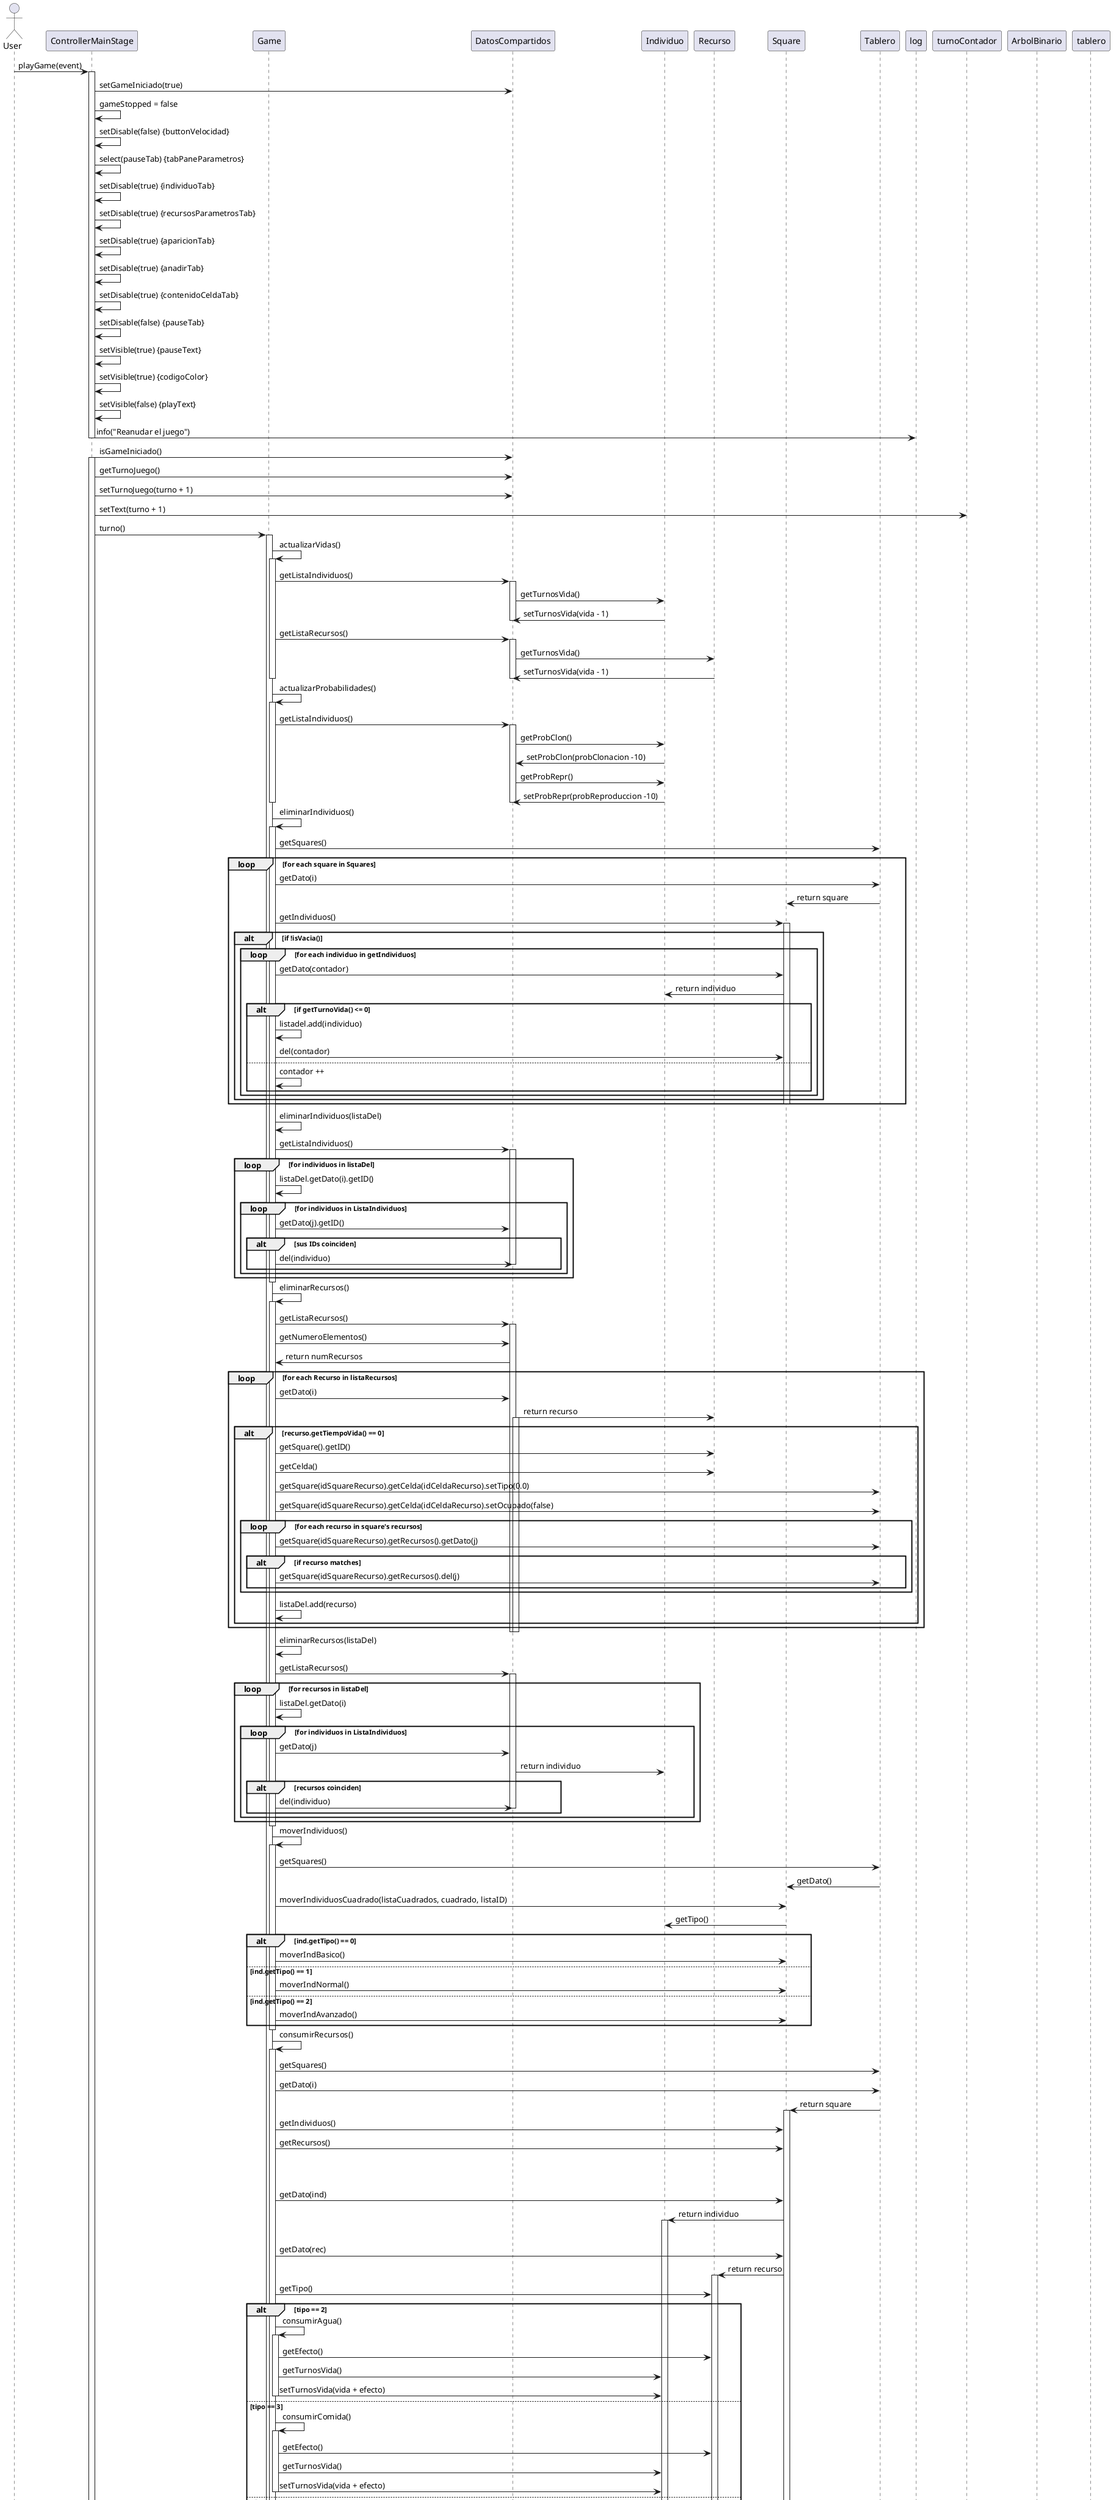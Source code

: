 @startuml
actor User

participant ControllerMainStage
participant Game
participant DatosCompartidos
participant Individuo
participant Recurso
participant Square
participant Tablero

User -> ControllerMainStage: playGame(event)
activate ControllerMainStage
ControllerMainStage -> DatosCompartidos: setGameIniciado(true)
ControllerMainStage -> ControllerMainStage: gameStopped = false
ControllerMainStage -> ControllerMainStage: setDisable(false) {buttonVelocidad}
ControllerMainStage -> ControllerMainStage: select(pauseTab) {tabPaneParametros}
ControllerMainStage -> ControllerMainStage: setDisable(true) {individuoTab}
ControllerMainStage -> ControllerMainStage: setDisable(true) {recursosParametrosTab}
ControllerMainStage -> ControllerMainStage: setDisable(true) {aparicionTab}
ControllerMainStage -> ControllerMainStage: setDisable(true) {anadirTab}
ControllerMainStage -> ControllerMainStage: setDisable(true) {contenidoCeldaTab}
ControllerMainStage -> ControllerMainStage: setDisable(false) {pauseTab}
ControllerMainStage -> ControllerMainStage: setVisible(true) {pauseText}
ControllerMainStage -> ControllerMainStage: setVisible(true) {codigoColor}
ControllerMainStage -> ControllerMainStage: setVisible(false) {playText}
ControllerMainStage -> log: info("Reanudar el juego")
deactivate ControllerMainStage


ControllerMainStage -> DatosCompartidos: isGameIniciado()
activate ControllerMainStage
ControllerMainStage -> DatosCompartidos: getTurnoJuego()
ControllerMainStage -> DatosCompartidos: setTurnoJuego(turno + 1)
ControllerMainStage -> turnoContador: setText(turno + 1)
ControllerMainStage -> Game: turno()
activate Game


Game -> Game: actualizarVidas()
activate Game
Game -> DatosCompartidos: getListaIndividuos()
activate DatosCompartidos
DatosCompartidos -> Individuo: getTurnosVida()
Individuo -> DatosCompartidos: setTurnosVida(vida - 1)
deactivate DatosCompartidos
Game -> DatosCompartidos: getListaRecursos()
activate DatosCompartidos
DatosCompartidos -> Recurso: getTurnosVida()
Recurso -> DatosCompartidos: setTurnosVida(vida - 1)
deactivate DatosCompartidos
deactivate Game


Game -> Game: actualizarProbabilidades()
activate Game
Game -> DatosCompartidos: getListaIndividuos()
activate DatosCompartidos
DatosCompartidos -> Individuo: getProbClon()
Individuo -> DatosCompartidos: setProbClon(probClonacion -10)
DatosCompartidos -> Individuo: getProbRepr()
Individuo -> DatosCompartidos: setProbRepr(probReproduccion -10)
deactivate DatosCompartidos
deactivate Game


Game -> Game: eliminarIndividuos()
activate Game
Game -> Tablero: getSquares()
loop for each square in Squares
    Game -> Tablero: getDato(i)
    Tablero -> Square: return square
    Game -> Square: getIndividuos()
    activate Square
    alt if !isVacia()
        loop for each individuo in getIndividuos
            Game -> Square: getDato(contador)
            Square -> Individuo: return individuo
            alt if getTurnoVida() <= 0
                Game -> Game: listadel.add(individuo)
                Game -> Square: del(contador)
            else
                Game -> Game: contador ++
            end
        end
    end
    deactivate
end
Game -> Game: eliminarIndividuos(listaDel)
Game -> DatosCompartidos: getListaIndividuos()
activate DatosCompartidos
loop for individuos in listaDel
    Game -> Game: listaDel.getDato(i).getID()
    loop for individuos in ListaIndividuos
        Game -> DatosCompartidos: getDato(j).getID()
        alt sus IDs coinciden
            Game -> DatosCompartidos: del(individuo)
            deactivate DatosCompartidos
        end
    end
end
deactivate Game


Game -> Game: eliminarRecursos()
activate Game
Game -> DatosCompartidos: getListaRecursos()
activate DatosCompartidos
Game -> DatosCompartidos: getNumeroElementos()
DatosCompartidos -> Game: return numRecursos
loop for each Recurso in listaRecursos
    Game -> DatosCompartidos: getDato(i)
    DatosCompartidos -> Recurso: return recurso
    alt recurso.getTiempoVida() == 0
        activate DatosCompartidos
        Game -> Recurso : getSquare().getID()
        Game -> Recurso : getCelda()

        Game -> Tablero : getSquare(idSquareRecurso).getCelda(idCeldaRecurso).setTipo(0.0)
        Game -> Tablero : getSquare(idSquareRecurso).getCelda(idCeldaRecurso).setOcupado(false)

        loop for each recurso in square's recursos
            Game -> Tablero : getSquare(idSquareRecurso).getRecursos().getDato(j)

            alt if recurso matches
                Game -> Tablero : getSquare(idSquareRecurso).getRecursos().del(j)
            end
        end

        Game -> Game : listaDel.add(recurso)
    end
end
deactivate DatosCompartidos
deactivate DatosCompartidos
Game -> Game: eliminarRecursos(listaDel)
Game -> DatosCompartidos: getListaRecursos()
activate DatosCompartidos
loop for recursos in listaDel
    Game -> Game: listaDel.getDato(i)
    loop for individuos in ListaIndividuos
        Game -> DatosCompartidos: getDato(j)
        DatosCompartidos -> Individuo: return individuo
        alt recursos coinciden
            Game -> DatosCompartidos: del(individuo)
            deactivate DatosCompartidos
        end
    end
end
deactivate Game

Game -> Game: moverIndividuos()
activate Game
Game -> Tablero: getSquares()
Tablero -> Square: getDato()
Game -> Square: moverIndividuosCuadrado(listaCuadrados, cuadrado, listaID)
Square -> Individuo: getTipo()
alt ind.getTipo() == 0
    Game -> Square: moverIndBasico()
else ind.getTipo() == 1
    Game -> Square: moverIndNormal()
else ind.getTipo() == 2
    Game -> Square: moverIndAvanzado()
end
deactivate Game

Game -> Game: consumirRecursos()
activate Game
Game -> Tablero: getSquares()
Game -> Tablero: getDato(i)
Tablero -> Square: return square
activate Square
Game -> Square: getIndividuos()
Game -> Square: getRecursos()
alt if individuos and recursos isVacia()
    loop for each individuo in ListaIndividuos
        Game -> Square: getDato(ind)
        Square -> Individuo: return individuo
        activate Individuo
        loop for each recurso in ListaRecursos
            Game -> Square: getDato(rec)
            Square -> Recurso: return recurso
            activate Recurso
            Game -> Recurso: getTipo()
            alt tipo == 2
                Game -> Game: consumirAgua()
                activate Game
                Game -> Recurso: getEfecto()
                Game -> Individuo: getTurnosVida()
                Game -> Individuo: setTurnosVida(vida + efecto)
                deactivate Game
            else tipo == 3
                Game -> Game: consumirComida()
                activate Game
                Game -> Recurso: getEfecto()
                Game -> Individuo: getTurnosVida()
                Game -> Individuo: setTurnosVida(vida + efecto)
                deactivate Game
            else tipo == 4
                Game -> Game: consumirMontana()
                activate Game
                Game -> Recurso: getEfecto()
                Game -> Individuo: getTurnosVida()
                Game -> Individuo: setTurnosVida(vida - efecto)
                deactivate Game
            else tipo == 5
                Game -> Game: consumirBiblioteca()
                activate Game
                Game -> Recurso: getEfecto()
                Game -> Individuo: getProbRepr()
                Game -> Individuo: setProbRepr(probReproduccion + efecto)
                deactivate Game
            else tipo == 6
                Game -> Game: consumirTesoro()
                activate Game
                Game -> Recurso: getEfecto()
                Game -> Individuo: getProbClon()
                Game -> Individuo: setProbColn(probClonacion + efecto)
                deactivate Game
            else tipo == 7

            end


deactivate DatosCompartidos
deactivate Square
deactivate Recurso
deactivate Individuo
deactivate Game

Game -> Game: reproduccion()
activate Game
Game -> Tablero: getSquares()
loop for each square in ListaCuadrados
    Game -> Tablero: getDato(i)
    Tablero -> Square: return square
    activate Square
    Game -> Square: getIndividuos()
    alt if numIndividuos == 2
        Game -> Square: getPrimero()
        Square -> Individuo: return ind1
        activate Individuo
        Game -> Individuo: getProbRepr()
        Game -> Square: getDato(1)
        Square -> Individuo: return ind2
        activate Individuo
        Game -> Individuo: getProbRepr()
        Game -> Game: generarEnteroAleatorio(0,100)
        alt aleatorio < probRep1 y aleatorio < probRep2
            Game -> Individuo : getTipo1()
            Game -> Individuo : getTipo2()
            alt tipo1.compareTo(tipo2) >= 0
                Game -> DatosCompartidos : getNumIndividuos()
                Game -> DatosCompartidos : setNumIndividuos(numIndividuos + 1)

                Game -> ArbolBinario : ArbolBinario<Individuo>(individuoNuevo, new ElementoArbol<>(ind1), new ElementoArbol<>(ind2))
                Game -> Individuo : setArbolGenealogico(nuevoArbol)
                Game -> Game : addTipo(actual, tipoIndividuo)
                Game -> Square : addIndividuo(individuoNuevo)
                Game -> DatosCompartidos : addIndividuo(individuoNuevo)
            end
        else
            Game -> Game : listaDel.add(ind1)
                            Game -> Game : listaDel.add(ind2)
                            Game -> Square : getIndividuos().del(0)
                            Game -> Square : getIndividuos().del(0)
                            Game -> Game : eliminarIndividuos(listaDel)

    end
end
deactivate Square
deactivate Individuo
deactivate Individuo
deactivate Game


Game -> Game: clonacion()
activate Game
Game -> Tablero : getSquares()

loop for each Square in listaCuadrados
    Game -> Tablero : getDato(i)
    tablero -> Square : return square
    activate Square
    alt square.getIndividuos().getNumeroElementos() == 1
        Game -> Square : getDato(0)
        Square -> Individuo : return individuoAClonar

        Game -> DatosCompartidos : getProbClonacion()
        Game -> DatosCompartidos : getNumIndividuos()
        Game -> DatosCompartidos : setNumIndividuos()
        Game -> Individuo : getTipo()
        Game -> ArbolBinario : ArbolBinario<Individuo>(individuoNuevo, new ElementoArbol<>(individuoAClonar), null)
        Game -> Individuo : setArbolGenealogico(nuevoArbol)
        Game -> Square : addIndividuo(individuoNuevo)
        Game -> DatosCompartidos : addIndividuo(individuoNuevo)
    end
end
deactivate Square
deactivate Game


Game -> Game: limpiezaAglomeraciones()
activate Game
Game -> Tablero: getSquares
alt for each square in squares
    Game -> Tablero: getSquare(i)
    Tablero -> Square: return square
    activate Square
    alt numindividuosCuadrado > 3
            loop for each individuo in individuosCuadrado
                Game -> Square : getPrimero()
                Square -> Individuo : return indMenorVida
                Square -> Square : del(posIndEliminar)
                Game -> Game : listaDel.add(individuosCuadrado.getDato(posIndEliminar))
            end
            Game -> DatosCompartidos : eliminarIndividuos(listaDel)
        else
            Square -> Square : next Square
        end
end
deactivate Square
deactivate Game

deactivate ControllerMainStage
@enduml
